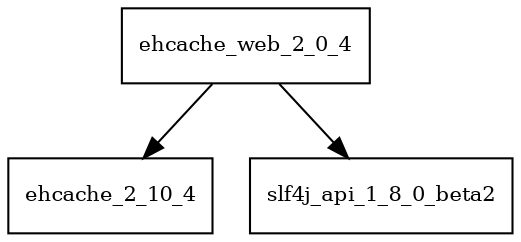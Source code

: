 digraph ehcache_web_2_0_4_dependencies {
  node [shape = box, fontsize=10.0];
  ehcache_web_2_0_4 -> ehcache_2_10_4;
  ehcache_web_2_0_4 -> slf4j_api_1_8_0_beta2;
}
